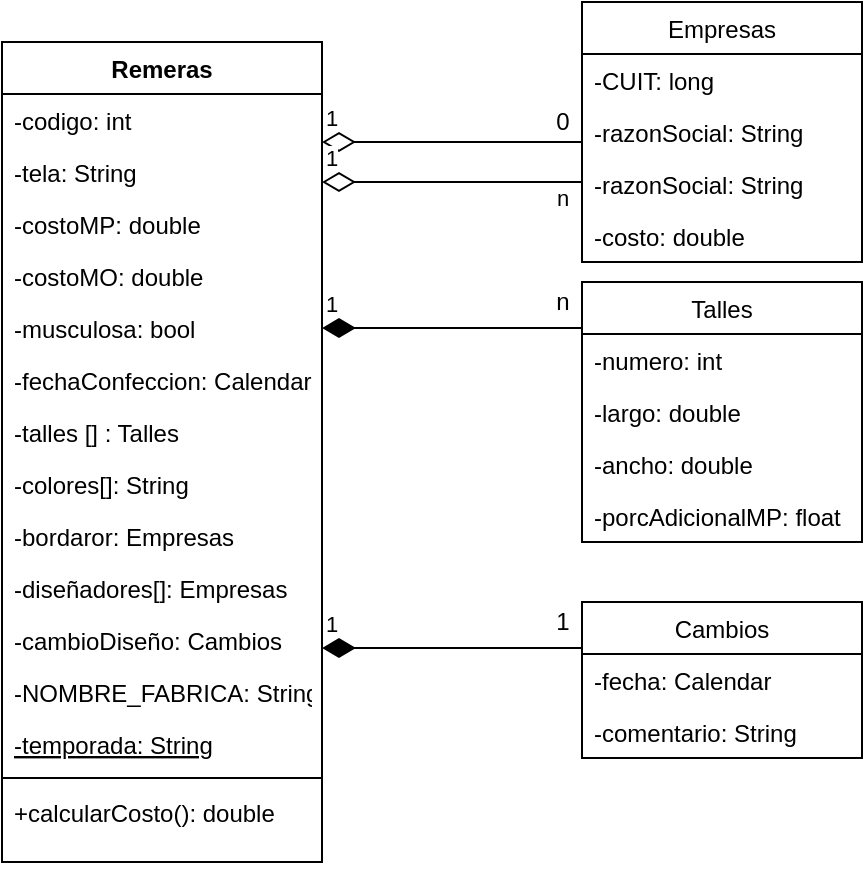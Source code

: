 <mxfile version="18.0.6" type="device"><diagram id="C5RBs43oDa-KdzZeNtuy" name="Page-1"><mxGraphModel dx="731" dy="533" grid="1" gridSize="10" guides="1" tooltips="1" connect="1" arrows="1" fold="1" page="1" pageScale="1" pageWidth="827" pageHeight="1169" math="0" shadow="0"><root><mxCell id="WIyWlLk6GJQsqaUBKTNV-0"/><mxCell id="WIyWlLk6GJQsqaUBKTNV-1" parent="WIyWlLk6GJQsqaUBKTNV-0"/><mxCell id="w7kaUTBQpKkalQk_mXPP-19" value="Remeras" style="swimlane;fontStyle=1;align=center;verticalAlign=top;childLayout=stackLayout;horizontal=1;startSize=26;horizontalStack=0;resizeParent=1;resizeParentMax=0;resizeLast=0;collapsible=1;marginBottom=0;" vertex="1" parent="WIyWlLk6GJQsqaUBKTNV-1"><mxGeometry x="20" y="40" width="160" height="410" as="geometry"/></mxCell><mxCell id="w7kaUTBQpKkalQk_mXPP-20" value="-codigo: int" style="text;strokeColor=none;fillColor=none;align=left;verticalAlign=top;spacingLeft=4;spacingRight=4;overflow=hidden;rotatable=0;points=[[0,0.5],[1,0.5]];portConstraint=eastwest;" vertex="1" parent="w7kaUTBQpKkalQk_mXPP-19"><mxGeometry y="26" width="160" height="26" as="geometry"/></mxCell><mxCell id="w7kaUTBQpKkalQk_mXPP-26" value="-tela: String" style="text;strokeColor=none;fillColor=none;align=left;verticalAlign=top;spacingLeft=4;spacingRight=4;overflow=hidden;rotatable=0;points=[[0,0.5],[1,0.5]];portConstraint=eastwest;" vertex="1" parent="w7kaUTBQpKkalQk_mXPP-19"><mxGeometry y="52" width="160" height="26" as="geometry"/></mxCell><mxCell id="w7kaUTBQpKkalQk_mXPP-25" value="-costoMP: double" style="text;strokeColor=none;fillColor=none;align=left;verticalAlign=top;spacingLeft=4;spacingRight=4;overflow=hidden;rotatable=0;points=[[0,0.5],[1,0.5]];portConstraint=eastwest;" vertex="1" parent="w7kaUTBQpKkalQk_mXPP-19"><mxGeometry y="78" width="160" height="26" as="geometry"/></mxCell><mxCell id="w7kaUTBQpKkalQk_mXPP-24" value="-costoMO: double" style="text;strokeColor=none;fillColor=none;align=left;verticalAlign=top;spacingLeft=4;spacingRight=4;overflow=hidden;rotatable=0;points=[[0,0.5],[1,0.5]];portConstraint=eastwest;" vertex="1" parent="w7kaUTBQpKkalQk_mXPP-19"><mxGeometry y="104" width="160" height="26" as="geometry"/></mxCell><mxCell id="w7kaUTBQpKkalQk_mXPP-23" value="-musculosa: bool" style="text;strokeColor=none;fillColor=none;align=left;verticalAlign=top;spacingLeft=4;spacingRight=4;overflow=hidden;rotatable=0;points=[[0,0.5],[1,0.5]];portConstraint=eastwest;" vertex="1" parent="w7kaUTBQpKkalQk_mXPP-19"><mxGeometry y="130" width="160" height="26" as="geometry"/></mxCell><mxCell id="w7kaUTBQpKkalQk_mXPP-34" value="-fechaConfeccion: Calendar" style="text;strokeColor=none;fillColor=none;align=left;verticalAlign=top;spacingLeft=4;spacingRight=4;overflow=hidden;rotatable=0;points=[[0,0.5],[1,0.5]];portConstraint=eastwest;" vertex="1" parent="w7kaUTBQpKkalQk_mXPP-19"><mxGeometry y="156" width="160" height="26" as="geometry"/></mxCell><mxCell id="w7kaUTBQpKkalQk_mXPP-33" value="-talles [] : Talles" style="text;strokeColor=none;fillColor=none;align=left;verticalAlign=top;spacingLeft=4;spacingRight=4;overflow=hidden;rotatable=0;points=[[0,0.5],[1,0.5]];portConstraint=eastwest;" vertex="1" parent="w7kaUTBQpKkalQk_mXPP-19"><mxGeometry y="182" width="160" height="26" as="geometry"/></mxCell><mxCell id="w7kaUTBQpKkalQk_mXPP-32" value="-colores[]: String" style="text;strokeColor=none;fillColor=none;align=left;verticalAlign=top;spacingLeft=4;spacingRight=4;overflow=hidden;rotatable=0;points=[[0,0.5],[1,0.5]];portConstraint=eastwest;" vertex="1" parent="w7kaUTBQpKkalQk_mXPP-19"><mxGeometry y="208" width="160" height="26" as="geometry"/></mxCell><mxCell id="w7kaUTBQpKkalQk_mXPP-31" value="-bordaror: Empresas" style="text;strokeColor=none;fillColor=none;align=left;verticalAlign=top;spacingLeft=4;spacingRight=4;overflow=hidden;rotatable=0;points=[[0,0.5],[1,0.5]];portConstraint=eastwest;" vertex="1" parent="w7kaUTBQpKkalQk_mXPP-19"><mxGeometry y="234" width="160" height="26" as="geometry"/></mxCell><mxCell id="w7kaUTBQpKkalQk_mXPP-30" value="-diseñadores[]: Empresas" style="text;strokeColor=none;fillColor=none;align=left;verticalAlign=top;spacingLeft=4;spacingRight=4;overflow=hidden;rotatable=0;points=[[0,0.5],[1,0.5]];portConstraint=eastwest;" vertex="1" parent="w7kaUTBQpKkalQk_mXPP-19"><mxGeometry y="260" width="160" height="26" as="geometry"/></mxCell><mxCell id="w7kaUTBQpKkalQk_mXPP-35" value="-cambioDiseño: Cambios" style="text;strokeColor=none;fillColor=none;align=left;verticalAlign=top;spacingLeft=4;spacingRight=4;overflow=hidden;rotatable=0;points=[[0,0.5],[1,0.5]];portConstraint=eastwest;" vertex="1" parent="w7kaUTBQpKkalQk_mXPP-19"><mxGeometry y="286" width="160" height="26" as="geometry"/></mxCell><mxCell id="w7kaUTBQpKkalQk_mXPP-37" value="-NOMBRE_FABRICA: String" style="text;strokeColor=none;fillColor=none;align=left;verticalAlign=top;spacingLeft=4;spacingRight=4;overflow=hidden;rotatable=0;points=[[0,0.5],[1,0.5]];portConstraint=eastwest;" vertex="1" parent="w7kaUTBQpKkalQk_mXPP-19"><mxGeometry y="312" width="160" height="26" as="geometry"/></mxCell><mxCell id="w7kaUTBQpKkalQk_mXPP-36" value="-temporada: String" style="text;strokeColor=none;fillColor=none;align=left;verticalAlign=top;spacingLeft=4;spacingRight=4;overflow=hidden;rotatable=0;points=[[0,0.5],[1,0.5]];portConstraint=eastwest;fontStyle=4" vertex="1" parent="w7kaUTBQpKkalQk_mXPP-19"><mxGeometry y="338" width="160" height="26" as="geometry"/></mxCell><mxCell id="w7kaUTBQpKkalQk_mXPP-21" value="" style="line;strokeWidth=1;fillColor=none;align=left;verticalAlign=middle;spacingTop=-1;spacingLeft=3;spacingRight=3;rotatable=0;labelPosition=right;points=[];portConstraint=eastwest;" vertex="1" parent="w7kaUTBQpKkalQk_mXPP-19"><mxGeometry y="364" width="160" height="8" as="geometry"/></mxCell><mxCell id="w7kaUTBQpKkalQk_mXPP-22" value="+calcularCosto(): double&#10;" style="text;strokeColor=none;fillColor=none;align=left;verticalAlign=top;spacingLeft=4;spacingRight=4;overflow=hidden;rotatable=0;points=[[0,0.5],[1,0.5]];portConstraint=eastwest;" vertex="1" parent="w7kaUTBQpKkalQk_mXPP-19"><mxGeometry y="372" width="160" height="38" as="geometry"/></mxCell><mxCell id="w7kaUTBQpKkalQk_mXPP-39" value="Empresas" style="swimlane;fontStyle=0;childLayout=stackLayout;horizontal=1;startSize=26;fillColor=none;horizontalStack=0;resizeParent=1;resizeParentMax=0;resizeLast=0;collapsible=1;marginBottom=0;" vertex="1" parent="WIyWlLk6GJQsqaUBKTNV-1"><mxGeometry x="310" y="20" width="140" height="130" as="geometry"/></mxCell><mxCell id="w7kaUTBQpKkalQk_mXPP-40" value="-CUIT: long" style="text;strokeColor=none;fillColor=none;align=left;verticalAlign=top;spacingLeft=4;spacingRight=4;overflow=hidden;rotatable=0;points=[[0,0.5],[1,0.5]];portConstraint=eastwest;" vertex="1" parent="w7kaUTBQpKkalQk_mXPP-39"><mxGeometry y="26" width="140" height="26" as="geometry"/></mxCell><mxCell id="w7kaUTBQpKkalQk_mXPP-52" value="-razonSocial: String" style="text;strokeColor=none;fillColor=none;align=left;verticalAlign=top;spacingLeft=4;spacingRight=4;overflow=hidden;rotatable=0;points=[[0,0.5],[1,0.5]];portConstraint=eastwest;" vertex="1" parent="w7kaUTBQpKkalQk_mXPP-39"><mxGeometry y="52" width="140" height="26" as="geometry"/></mxCell><mxCell id="w7kaUTBQpKkalQk_mXPP-41" value="-razonSocial: String" style="text;strokeColor=none;fillColor=none;align=left;verticalAlign=top;spacingLeft=4;spacingRight=4;overflow=hidden;rotatable=0;points=[[0,0.5],[1,0.5]];portConstraint=eastwest;" vertex="1" parent="w7kaUTBQpKkalQk_mXPP-39"><mxGeometry y="78" width="140" height="26" as="geometry"/></mxCell><mxCell id="w7kaUTBQpKkalQk_mXPP-42" value="-costo: double" style="text;strokeColor=none;fillColor=none;align=left;verticalAlign=top;spacingLeft=4;spacingRight=4;overflow=hidden;rotatable=0;points=[[0,0.5],[1,0.5]];portConstraint=eastwest;" vertex="1" parent="w7kaUTBQpKkalQk_mXPP-39"><mxGeometry y="104" width="140" height="26" as="geometry"/></mxCell><mxCell id="w7kaUTBQpKkalQk_mXPP-43" value="Talles" style="swimlane;fontStyle=0;childLayout=stackLayout;horizontal=1;startSize=26;fillColor=none;horizontalStack=0;resizeParent=1;resizeParentMax=0;resizeLast=0;collapsible=1;marginBottom=0;" vertex="1" parent="WIyWlLk6GJQsqaUBKTNV-1"><mxGeometry x="310" y="160" width="140" height="130" as="geometry"/></mxCell><mxCell id="w7kaUTBQpKkalQk_mXPP-44" value="-numero: int" style="text;strokeColor=none;fillColor=none;align=left;verticalAlign=top;spacingLeft=4;spacingRight=4;overflow=hidden;rotatable=0;points=[[0,0.5],[1,0.5]];portConstraint=eastwest;" vertex="1" parent="w7kaUTBQpKkalQk_mXPP-43"><mxGeometry y="26" width="140" height="26" as="geometry"/></mxCell><mxCell id="w7kaUTBQpKkalQk_mXPP-45" value="-largo: double" style="text;strokeColor=none;fillColor=none;align=left;verticalAlign=top;spacingLeft=4;spacingRight=4;overflow=hidden;rotatable=0;points=[[0,0.5],[1,0.5]];portConstraint=eastwest;" vertex="1" parent="w7kaUTBQpKkalQk_mXPP-43"><mxGeometry y="52" width="140" height="26" as="geometry"/></mxCell><mxCell id="w7kaUTBQpKkalQk_mXPP-46" value="-ancho: double" style="text;strokeColor=none;fillColor=none;align=left;verticalAlign=top;spacingLeft=4;spacingRight=4;overflow=hidden;rotatable=0;points=[[0,0.5],[1,0.5]];portConstraint=eastwest;" vertex="1" parent="w7kaUTBQpKkalQk_mXPP-43"><mxGeometry y="78" width="140" height="26" as="geometry"/></mxCell><mxCell id="w7kaUTBQpKkalQk_mXPP-47" value="-porcAdicionalMP: float" style="text;strokeColor=none;fillColor=none;align=left;verticalAlign=top;spacingLeft=4;spacingRight=4;overflow=hidden;rotatable=0;points=[[0,0.5],[1,0.5]];portConstraint=eastwest;" vertex="1" parent="w7kaUTBQpKkalQk_mXPP-43"><mxGeometry y="104" width="140" height="26" as="geometry"/></mxCell><mxCell id="w7kaUTBQpKkalQk_mXPP-48" value="Cambios" style="swimlane;fontStyle=0;childLayout=stackLayout;horizontal=1;startSize=26;fillColor=none;horizontalStack=0;resizeParent=1;resizeParentMax=0;resizeLast=0;collapsible=1;marginBottom=0;" vertex="1" parent="WIyWlLk6GJQsqaUBKTNV-1"><mxGeometry x="310" y="320" width="140" height="78" as="geometry"/></mxCell><mxCell id="w7kaUTBQpKkalQk_mXPP-49" value="-fecha: Calendar" style="text;strokeColor=none;fillColor=none;align=left;verticalAlign=top;spacingLeft=4;spacingRight=4;overflow=hidden;rotatable=0;points=[[0,0.5],[1,0.5]];portConstraint=eastwest;" vertex="1" parent="w7kaUTBQpKkalQk_mXPP-48"><mxGeometry y="26" width="140" height="26" as="geometry"/></mxCell><mxCell id="w7kaUTBQpKkalQk_mXPP-50" value="-comentario: String" style="text;strokeColor=none;fillColor=none;align=left;verticalAlign=top;spacingLeft=4;spacingRight=4;overflow=hidden;rotatable=0;points=[[0,0.5],[1,0.5]];portConstraint=eastwest;" vertex="1" parent="w7kaUTBQpKkalQk_mXPP-48"><mxGeometry y="52" width="140" height="26" as="geometry"/></mxCell><mxCell id="w7kaUTBQpKkalQk_mXPP-54" value="1" style="endArrow=none;html=1;endSize=12;startArrow=diamondThin;startSize=14;startFill=0;edgeStyle=orthogonalEdgeStyle;align=left;verticalAlign=bottom;rounded=0;endFill=0;" edge="1" parent="WIyWlLk6GJQsqaUBKTNV-1"><mxGeometry x="-1" y="3" relative="1" as="geometry"><mxPoint x="180" y="90" as="sourcePoint"/><mxPoint x="310" y="90" as="targetPoint"/></mxGeometry></mxCell><mxCell id="w7kaUTBQpKkalQk_mXPP-56" value="1" style="endArrow=none;html=1;endSize=12;startArrow=diamondThin;startSize=14;startFill=0;edgeStyle=orthogonalEdgeStyle;align=left;verticalAlign=bottom;rounded=0;endFill=0;" edge="1" parent="WIyWlLk6GJQsqaUBKTNV-1"><mxGeometry x="-1" y="3" relative="1" as="geometry"><mxPoint x="180" y="110" as="sourcePoint"/><mxPoint x="310" y="110" as="targetPoint"/></mxGeometry></mxCell><mxCell id="w7kaUTBQpKkalQk_mXPP-58" value="n" style="edgeLabel;html=1;align=center;verticalAlign=middle;resizable=0;points=[];" vertex="1" connectable="0" parent="w7kaUTBQpKkalQk_mXPP-56"><mxGeometry x="0.831" y="-2" relative="1" as="geometry"><mxPoint x="1" y="6" as="offset"/></mxGeometry></mxCell><mxCell id="w7kaUTBQpKkalQk_mXPP-57" value="0" style="text;html=1;align=center;verticalAlign=middle;resizable=0;points=[];autosize=1;strokeColor=none;fillColor=none;" vertex="1" parent="WIyWlLk6GJQsqaUBKTNV-1"><mxGeometry x="290" y="70" width="20" height="20" as="geometry"/></mxCell><mxCell id="w7kaUTBQpKkalQk_mXPP-59" value="1" style="endArrow=none;html=1;endSize=12;startArrow=diamondThin;startSize=14;startFill=1;edgeStyle=orthogonalEdgeStyle;align=left;verticalAlign=bottom;rounded=0;exitX=1;exitY=0.5;exitDx=0;exitDy=0;endFill=0;" edge="1" parent="WIyWlLk6GJQsqaUBKTNV-1" source="w7kaUTBQpKkalQk_mXPP-23"><mxGeometry x="-1" y="3" relative="1" as="geometry"><mxPoint x="190" y="180" as="sourcePoint"/><mxPoint x="310" y="180" as="targetPoint"/><Array as="points"><mxPoint x="310" y="183"/></Array></mxGeometry></mxCell><mxCell id="w7kaUTBQpKkalQk_mXPP-60" value="n" style="text;html=1;align=center;verticalAlign=middle;resizable=0;points=[];autosize=1;strokeColor=none;fillColor=none;" vertex="1" parent="WIyWlLk6GJQsqaUBKTNV-1"><mxGeometry x="290" y="160" width="20" height="20" as="geometry"/></mxCell><mxCell id="w7kaUTBQpKkalQk_mXPP-62" value="1" style="endArrow=none;html=1;endSize=12;startArrow=diamondThin;startSize=14;startFill=1;edgeStyle=orthogonalEdgeStyle;align=left;verticalAlign=bottom;rounded=0;exitX=1;exitY=0.5;exitDx=0;exitDy=0;endFill=0;" edge="1" parent="WIyWlLk6GJQsqaUBKTNV-1"><mxGeometry x="-1" y="3" relative="1" as="geometry"><mxPoint x="180" y="343" as="sourcePoint"/><mxPoint x="310" y="340" as="targetPoint"/><Array as="points"><mxPoint x="310" y="343"/></Array></mxGeometry></mxCell><mxCell id="w7kaUTBQpKkalQk_mXPP-63" value="1" style="text;html=1;align=center;verticalAlign=middle;resizable=0;points=[];autosize=1;strokeColor=none;fillColor=none;" vertex="1" parent="WIyWlLk6GJQsqaUBKTNV-1"><mxGeometry x="290" y="320" width="20" height="20" as="geometry"/></mxCell></root></mxGraphModel></diagram></mxfile>